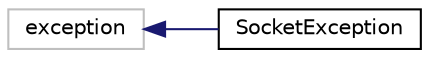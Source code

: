 digraph "Graphical Class Hierarchy"
{
  edge [fontname="Helvetica",fontsize="10",labelfontname="Helvetica",labelfontsize="10"];
  node [fontname="Helvetica",fontsize="10",shape=record];
  rankdir="LR";
  Node67 [label="exception",height=0.2,width=0.4,color="grey75", fillcolor="white", style="filled"];
  Node67 -> Node0 [dir="back",color="midnightblue",fontsize="10",style="solid",fontname="Helvetica"];
  Node0 [label="SocketException",height=0.2,width=0.4,color="black", fillcolor="white", style="filled",URL="$classSocketException.html",tooltip="Socket Exception class used for socket errors. "];
}
